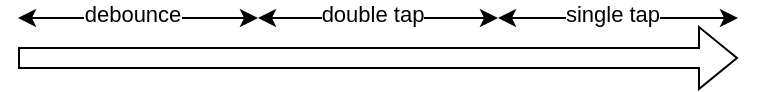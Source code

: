 <mxfile version="28.1.2" pages="5">
  <diagram name="Page-1" id="ReUejXJAhNZUYpceg3in">
    <mxGraphModel dx="1426" dy="841" grid="1" gridSize="10" guides="1" tooltips="1" connect="1" arrows="1" fold="1" page="1" pageScale="1" pageWidth="1100" pageHeight="850" math="0" shadow="0">
      <root>
        <mxCell id="0" />
        <mxCell id="1" parent="0" />
        <mxCell id="6SS8QiiK82ZBlSGF17Xy-1" value="" style="shape=flexArrow;endArrow=classic;html=1;rounded=0;" edge="1" parent="1">
          <mxGeometry width="50" height="50" relative="1" as="geometry">
            <mxPoint x="320" y="420" as="sourcePoint" />
            <mxPoint x="680" y="420" as="targetPoint" />
          </mxGeometry>
        </mxCell>
        <mxCell id="6SS8QiiK82ZBlSGF17Xy-4" value="" style="endArrow=classic;startArrow=classic;html=1;rounded=0;" edge="1" parent="1">
          <mxGeometry width="50" height="50" relative="1" as="geometry">
            <mxPoint x="320" y="400" as="sourcePoint" />
            <mxPoint x="440" y="400" as="targetPoint" />
          </mxGeometry>
        </mxCell>
        <mxCell id="6SS8QiiK82ZBlSGF17Xy-5" value="debounce" style="edgeLabel;html=1;align=center;verticalAlign=middle;resizable=0;points=[];" vertex="1" connectable="0" parent="6SS8QiiK82ZBlSGF17Xy-4">
          <mxGeometry x="-0.05" y="2" relative="1" as="geometry">
            <mxPoint as="offset" />
          </mxGeometry>
        </mxCell>
        <mxCell id="6SS8QiiK82ZBlSGF17Xy-6" value="" style="endArrow=classic;startArrow=classic;html=1;rounded=0;" edge="1" parent="1">
          <mxGeometry width="50" height="50" relative="1" as="geometry">
            <mxPoint x="440" y="400" as="sourcePoint" />
            <mxPoint x="560" y="400" as="targetPoint" />
          </mxGeometry>
        </mxCell>
        <mxCell id="6SS8QiiK82ZBlSGF17Xy-7" value="double tap" style="edgeLabel;html=1;align=center;verticalAlign=middle;resizable=0;points=[];" vertex="1" connectable="0" parent="6SS8QiiK82ZBlSGF17Xy-6">
          <mxGeometry x="-0.05" y="2" relative="1" as="geometry">
            <mxPoint as="offset" />
          </mxGeometry>
        </mxCell>
        <mxCell id="6SS8QiiK82ZBlSGF17Xy-9" value="" style="endArrow=classic;startArrow=classic;html=1;rounded=0;" edge="1" parent="1">
          <mxGeometry width="50" height="50" relative="1" as="geometry">
            <mxPoint x="560" y="400" as="sourcePoint" />
            <mxPoint x="680" y="400" as="targetPoint" />
          </mxGeometry>
        </mxCell>
        <mxCell id="6SS8QiiK82ZBlSGF17Xy-10" value="single tap" style="edgeLabel;html=1;align=center;verticalAlign=middle;resizable=0;points=[];" vertex="1" connectable="0" parent="6SS8QiiK82ZBlSGF17Xy-9">
          <mxGeometry x="-0.05" y="2" relative="1" as="geometry">
            <mxPoint as="offset" />
          </mxGeometry>
        </mxCell>
      </root>
    </mxGraphModel>
  </diagram>
  <diagram id="ygXxqltxCK9XDOt3eU2M" name="Page-2">
    <mxGraphModel dx="1426" dy="841" grid="0" gridSize="10" guides="1" tooltips="1" connect="1" arrows="1" fold="1" page="1" pageScale="1" pageWidth="1100" pageHeight="850" math="0" shadow="0">
      <root>
        <mxCell id="0" />
        <mxCell id="1" parent="0" />
        <mxCell id="eC-SbuWF9aPsMT2iXi_P-1" value="Messages" style="strokeWidth=1;shadow=0;dashed=0;align=center;html=1;shape=mxgraph.mockup.buttons.button;strokeColor=#666666;fontColor=#ffffff;mainText=;buttonStyle=round;fontSize=17;fontStyle=1;fillColor=#008cff;whiteSpace=wrap;" vertex="1" parent="1">
          <mxGeometry x="190" y="190" width="150" height="50" as="geometry" />
        </mxCell>
        <mxCell id="eC-SbuWF9aPsMT2iXi_P-2" value="Mail" style="strokeWidth=1;shadow=0;dashed=0;align=center;html=1;shape=mxgraph.mockup.buttons.button;strokeColor=#666666;fontColor=#ffffff;mainText=;buttonStyle=round;fontSize=17;fontStyle=1;fillColor=#008cff;whiteSpace=wrap;" vertex="1" parent="1">
          <mxGeometry x="385" y="190" width="150" height="50" as="geometry" />
        </mxCell>
        <mxCell id="eC-SbuWF9aPsMT2iXi_P-3" value="Contacts" style="strokeWidth=1;shadow=0;dashed=0;align=center;html=1;shape=mxgraph.mockup.buttons.button;strokeColor=#666666;fontColor=#ffffff;mainText=;buttonStyle=round;fontSize=17;fontStyle=1;fillColor=#008cff;whiteSpace=wrap;" vertex="1" parent="1">
          <mxGeometry x="580" y="190" width="150" height="50" as="geometry" />
        </mxCell>
        <mxCell id="eC-SbuWF9aPsMT2iXi_P-4" value="News" style="strokeWidth=1;shadow=0;dashed=0;align=center;html=1;shape=mxgraph.mockup.buttons.button;strokeColor=#666666;fontColor=#ffffff;mainText=;buttonStyle=round;fontSize=17;fontStyle=1;fillColor=#008cff;whiteSpace=wrap;" vertex="1" parent="1">
          <mxGeometry x="190" y="280" width="150" height="50" as="geometry" />
        </mxCell>
        <mxCell id="eC-SbuWF9aPsMT2iXi_P-5" value="Settings" style="strokeWidth=1;shadow=0;dashed=0;align=center;html=1;shape=mxgraph.mockup.buttons.button;strokeColor=#666666;fontColor=#ffffff;mainText=;buttonStyle=round;fontSize=17;fontStyle=1;fillColor=#008cff;whiteSpace=wrap;" vertex="1" parent="1">
          <mxGeometry x="580" y="280" width="150" height="50" as="geometry" />
        </mxCell>
        <mxCell id="eC-SbuWF9aPsMT2iXi_P-6" value="Maps" style="strokeWidth=1;shadow=0;dashed=0;align=center;html=1;shape=mxgraph.mockup.buttons.button;strokeColor=#666666;fontColor=#ffffff;mainText=;buttonStyle=round;fontSize=17;fontStyle=1;fillColor=#008cff;whiteSpace=wrap;" vertex="1" parent="1">
          <mxGeometry x="385" y="280" width="150" height="50" as="geometry" />
        </mxCell>
        <mxCell id="nWR7NGQNv7gU1WOCQf8a-20" value="" style="group" vertex="1" connectable="0" parent="1">
          <mxGeometry x="958" y="381" width="80" height="188" as="geometry" />
        </mxCell>
        <mxCell id="nWR7NGQNv7gU1WOCQf8a-5" value="" style="group" vertex="1" connectable="0" parent="nWR7NGQNv7gU1WOCQf8a-20">
          <mxGeometry width="80" height="80" as="geometry" />
        </mxCell>
        <mxCell id="nWR7NGQNv7gU1WOCQf8a-1" value="" style="ellipse;whiteSpace=wrap;html=1;aspect=fixed;" vertex="1" parent="nWR7NGQNv7gU1WOCQf8a-5">
          <mxGeometry width="80" height="80" as="geometry" />
        </mxCell>
        <mxCell id="nWR7NGQNv7gU1WOCQf8a-2" value="" style="shape=flexArrow;endArrow=classic;html=1;rounded=0;fillColor=#000000;" edge="1" parent="nWR7NGQNv7gU1WOCQf8a-5">
          <mxGeometry width="50" height="50" relative="1" as="geometry">
            <mxPoint x="39.5" y="65" as="sourcePoint" />
            <mxPoint x="39.5" y="15" as="targetPoint" />
          </mxGeometry>
        </mxCell>
        <mxCell id="nWR7NGQNv7gU1WOCQf8a-6" value="" style="group" vertex="1" connectable="0" parent="nWR7NGQNv7gU1WOCQf8a-20">
          <mxGeometry y="108" width="80" height="80" as="geometry" />
        </mxCell>
        <mxCell id="nWR7NGQNv7gU1WOCQf8a-3" value="" style="ellipse;whiteSpace=wrap;html=1;aspect=fixed;direction=south;" vertex="1" parent="nWR7NGQNv7gU1WOCQf8a-6">
          <mxGeometry width="80" height="80" as="geometry" />
        </mxCell>
        <mxCell id="nWR7NGQNv7gU1WOCQf8a-4" value="" style="shape=flexArrow;endArrow=classic;html=1;rounded=0;fillColor=#000000;" edge="1" parent="nWR7NGQNv7gU1WOCQf8a-6">
          <mxGeometry width="50" height="50" relative="1" as="geometry">
            <mxPoint x="39.5" y="15" as="sourcePoint" />
            <mxPoint x="39.5" y="65" as="targetPoint" />
          </mxGeometry>
        </mxCell>
        <mxCell id="nWR7NGQNv7gU1WOCQf8a-18" value="" style="group" vertex="1" connectable="0" parent="1">
          <mxGeometry x="952" y="160" width="80" height="80" as="geometry" />
        </mxCell>
        <mxCell id="nWR7NGQNv7gU1WOCQf8a-11" value="" style="ellipse;whiteSpace=wrap;html=1;aspect=fixed;" vertex="1" parent="nWR7NGQNv7gU1WOCQf8a-18">
          <mxGeometry width="80" height="80" as="geometry" />
        </mxCell>
        <mxCell id="nWR7NGQNv7gU1WOCQf8a-12" value="" style="shape=cross;whiteSpace=wrap;html=1;fillColor=#000000;" vertex="1" parent="nWR7NGQNv7gU1WOCQf8a-18">
          <mxGeometry x="20" y="18" width="40" height="44" as="geometry" />
        </mxCell>
        <mxCell id="7SvTr6rznGDat2rLBhjm-1" value="" style="ellipse;whiteSpace=wrap;html=1;aspect=fixed;fillColor=#B3B3B3;" vertex="1" parent="1">
          <mxGeometry x="952" y="265" width="80" height="80" as="geometry" />
        </mxCell>
        <mxCell id="7SvTr6rznGDat2rLBhjm-2" value="" style="rounded=0;whiteSpace=wrap;html=1;fillColor=#000000;" vertex="1" parent="1">
          <mxGeometry x="973" y="301" width="39" height="12" as="geometry" />
        </mxCell>
      </root>
    </mxGraphModel>
  </diagram>
  <diagram id="Dc79TZ4oFMiQx0SJVZZh" name="Page-3">
    <mxGraphModel dx="1426" dy="841" grid="0" gridSize="10" guides="1" tooltips="1" connect="1" arrows="1" fold="1" page="1" pageScale="1" pageWidth="1100" pageHeight="850" math="0" shadow="0">
      <root>
        <mxCell id="0" />
        <mxCell id="1" parent="0" />
        <mxCell id="uLDYfGS9BdWbdLWny1Mr-7" value="" style="group" vertex="1" connectable="0" parent="1">
          <mxGeometry x="985" y="378" width="80" height="188" as="geometry" />
        </mxCell>
        <mxCell id="uLDYfGS9BdWbdLWny1Mr-8" value="" style="group" vertex="1" connectable="0" parent="uLDYfGS9BdWbdLWny1Mr-7">
          <mxGeometry width="80" height="80" as="geometry" />
        </mxCell>
        <mxCell id="uLDYfGS9BdWbdLWny1Mr-9" value="" style="ellipse;whiteSpace=wrap;html=1;aspect=fixed;" vertex="1" parent="uLDYfGS9BdWbdLWny1Mr-8">
          <mxGeometry width="80" height="80" as="geometry" />
        </mxCell>
        <mxCell id="uLDYfGS9BdWbdLWny1Mr-10" value="" style="shape=flexArrow;endArrow=classic;html=1;rounded=0;fillColor=#000000;" edge="1" parent="uLDYfGS9BdWbdLWny1Mr-8">
          <mxGeometry width="50" height="50" relative="1" as="geometry">
            <mxPoint x="39.5" y="65" as="sourcePoint" />
            <mxPoint x="39.5" y="15" as="targetPoint" />
          </mxGeometry>
        </mxCell>
        <mxCell id="uLDYfGS9BdWbdLWny1Mr-11" value="" style="group" vertex="1" connectable="0" parent="uLDYfGS9BdWbdLWny1Mr-7">
          <mxGeometry y="108" width="80" height="80" as="geometry" />
        </mxCell>
        <mxCell id="uLDYfGS9BdWbdLWny1Mr-12" value="" style="ellipse;whiteSpace=wrap;html=1;aspect=fixed;direction=south;" vertex="1" parent="uLDYfGS9BdWbdLWny1Mr-11">
          <mxGeometry width="80" height="80" as="geometry" />
        </mxCell>
        <mxCell id="uLDYfGS9BdWbdLWny1Mr-13" value="" style="shape=flexArrow;endArrow=classic;html=1;rounded=0;fillColor=#000000;" edge="1" parent="uLDYfGS9BdWbdLWny1Mr-11">
          <mxGeometry width="50" height="50" relative="1" as="geometry">
            <mxPoint x="39.5" y="15" as="sourcePoint" />
            <mxPoint x="39.5" y="65" as="targetPoint" />
          </mxGeometry>
        </mxCell>
        <mxCell id="uLDYfGS9BdWbdLWny1Mr-14" value="" style="group;fillColor=default;container=0;" vertex="1" connectable="0" parent="1">
          <mxGeometry x="983" y="160" width="80" height="188" as="geometry" />
        </mxCell>
        <mxCell id="uLDYfGS9BdWbdLWny1Mr-21" value="" style="shape=flexArrow;endArrow=classic;html=1;rounded=0;endWidth=26;endSize=10;" edge="1" parent="1">
          <mxGeometry width="50" height="50" relative="1" as="geometry">
            <mxPoint x="918" y="347" as="sourcePoint" />
            <mxPoint x="985" y="394" as="targetPoint" />
          </mxGeometry>
        </mxCell>
        <mxCell id="uLDYfGS9BdWbdLWny1Mr-22" value="Messages" style="strokeWidth=1;shadow=0;dashed=0;align=center;html=1;shape=mxgraph.mockup.buttons.button;strokeColor=#666666;fontColor=#ffffff;mainText=;buttonStyle=round;fontSize=17;fontStyle=1;fillColor=#008cff;whiteSpace=wrap;" vertex="1" parent="1">
          <mxGeometry x="76" y="214" width="229" height="133" as="geometry" />
        </mxCell>
        <mxCell id="uLDYfGS9BdWbdLWny1Mr-23" value="Mail" style="strokeWidth=1;shadow=0;dashed=0;align=center;html=1;shape=mxgraph.mockup.buttons.button;strokeColor=#666666;fontColor=#ffffff;mainText=;buttonStyle=round;fontSize=17;fontStyle=1;fillColor=#008cff;whiteSpace=wrap;" vertex="1" parent="1">
          <mxGeometry x="365" y="214" width="229" height="133" as="geometry" />
        </mxCell>
        <mxCell id="uLDYfGS9BdWbdLWny1Mr-24" value="Contacts" style="strokeWidth=1;shadow=0;dashed=0;align=center;html=1;shape=mxgraph.mockup.buttons.button;strokeColor=#666666;fontColor=#ffffff;mainText=;buttonStyle=round;fontSize=17;fontStyle=1;fillColor=#008cff;whiteSpace=wrap;" vertex="1" parent="1">
          <mxGeometry x="653" y="214" width="229" height="133" as="geometry" />
        </mxCell>
        <mxCell id="uLDYfGS9BdWbdLWny1Mr-25" value="News" style="strokeWidth=1;shadow=0;dashed=0;align=center;html=1;shape=mxgraph.mockup.buttons.button;strokeColor=#666666;fontColor=#ffffff;mainText=;buttonStyle=round;fontSize=17;fontStyle=1;fillColor=#008cff;whiteSpace=wrap;" vertex="1" parent="1">
          <mxGeometry x="76" y="400" width="229" height="133" as="geometry" />
        </mxCell>
        <mxCell id="uLDYfGS9BdWbdLWny1Mr-26" value="Maps" style="strokeWidth=1;shadow=0;dashed=0;align=center;html=1;shape=mxgraph.mockup.buttons.button;strokeColor=#666666;fontColor=#ffffff;mainText=;buttonStyle=round;fontSize=17;fontStyle=1;fillColor=#008cff;whiteSpace=wrap;" vertex="1" parent="1">
          <mxGeometry x="365" y="400" width="229" height="133" as="geometry" />
        </mxCell>
        <mxCell id="uLDYfGS9BdWbdLWny1Mr-27" value="Settings" style="strokeWidth=1;shadow=0;dashed=0;align=center;html=1;shape=mxgraph.mockup.buttons.button;strokeColor=#666666;fontColor=#ffffff;mainText=;buttonStyle=round;fontSize=17;fontStyle=1;fillColor=#008cff;whiteSpace=wrap;" vertex="1" parent="1">
          <mxGeometry x="653" y="395" width="229" height="133" as="geometry" />
        </mxCell>
        <mxCell id="uLDYfGS9BdWbdLWny1Mr-18" value="" style="group" vertex="1" connectable="0" parent="1">
          <mxGeometry x="983" y="160" width="80" height="80" as="geometry" />
        </mxCell>
        <mxCell id="uLDYfGS9BdWbdLWny1Mr-19" value="" style="ellipse;whiteSpace=wrap;html=1;aspect=fixed;" vertex="1" parent="uLDYfGS9BdWbdLWny1Mr-18">
          <mxGeometry width="80" height="80" as="geometry" />
        </mxCell>
        <mxCell id="uLDYfGS9BdWbdLWny1Mr-20" value="" style="shape=cross;whiteSpace=wrap;html=1;fillColor=#000000;" vertex="1" parent="uLDYfGS9BdWbdLWny1Mr-18">
          <mxGeometry x="20" y="18" width="40" height="44" as="geometry" />
        </mxCell>
        <mxCell id="AlaWXcsyv7g6KsVGeCkd-2" value="" style="ellipse;whiteSpace=wrap;html=1;aspect=fixed;fillColor=#B3B3B3;" vertex="1" parent="1">
          <mxGeometry x="983" y="267" width="80" height="80" as="geometry" />
        </mxCell>
        <mxCell id="uLDYfGS9BdWbdLWny1Mr-17" value="" style="rounded=0;whiteSpace=wrap;html=1;fillColor=#000000;" vertex="1" parent="1">
          <mxGeometry x="1004" y="303" width="39" height="12" as="geometry" />
        </mxCell>
      </root>
    </mxGraphModel>
  </diagram>
  <diagram id="2j9DZ5aliUoSMO-4xugL" name="Page-4">
    <mxGraphModel dx="1426" dy="849" grid="1" gridSize="10" guides="1" tooltips="1" connect="1" arrows="1" fold="1" page="1" pageScale="1" pageWidth="850" pageHeight="1100" math="0" shadow="0">
      <root>
        <mxCell id="0" />
        <mxCell id="1" parent="0" />
        <mxCell id="uy3k8tmLoOSgzFtvWu8e-12" value="" style="strokeWidth=1;shadow=0;dashed=0;align=center;html=1;shape=mxgraph.mockup.buttons.button;strokeColor=#666666;fontColor=#ffffff;mainText=;buttonStyle=round;fontSize=17;fontStyle=1;fillColor=#FFD966;whiteSpace=wrap;" vertex="1" parent="1">
          <mxGeometry x="80" y="180" width="240" height="133" as="geometry" />
        </mxCell>
        <mxCell id="uy3k8tmLoOSgzFtvWu8e-33" value="" style="group" vertex="1" connectable="0" parent="1">
          <mxGeometry x="145" y="110" width="280" height="170" as="geometry" />
        </mxCell>
        <mxCell id="uy3k8tmLoOSgzFtvWu8e-15" value="" style="strokeWidth=1;shadow=0;dashed=0;align=center;html=1;shape=mxgraph.mockup.buttons.button;strokeColor=#666666;fontColor=#ffffff;mainText=;buttonStyle=round;fontSize=17;fontStyle=1;fillColor=#008cff;whiteSpace=wrap;opacity=60;" vertex="1" parent="uy3k8tmLoOSgzFtvWu8e-33">
          <mxGeometry x="20" y="21" width="240" height="133" as="geometry" />
        </mxCell>
        <mxCell id="uy3k8tmLoOSgzFtvWu8e-22" value="" style="endArrow=none;html=1;rounded=0;" edge="1" parent="uy3k8tmLoOSgzFtvWu8e-33">
          <mxGeometry width="50" height="50" relative="1" as="geometry">
            <mxPoint x="140" y="170" as="sourcePoint" />
            <mxPoint x="140" as="targetPoint" />
          </mxGeometry>
        </mxCell>
        <mxCell id="uy3k8tmLoOSgzFtvWu8e-24" value="" style="endArrow=none;html=1;rounded=0;" edge="1" parent="uy3k8tmLoOSgzFtvWu8e-33">
          <mxGeometry width="50" height="50" relative="1" as="geometry">
            <mxPoint y="90" as="sourcePoint" />
            <mxPoint x="280" y="90" as="targetPoint" />
          </mxGeometry>
        </mxCell>
      </root>
    </mxGraphModel>
  </diagram>
  <diagram id="D8kfNDh2xh5PO_O7ufFX" name="Page-5">
    <mxGraphModel dx="1622" dy="1570" grid="1" gridSize="10" guides="1" tooltips="1" connect="1" arrows="1" fold="1" page="1" pageScale="1" pageWidth="850" pageHeight="1100" math="0" shadow="0">
      <root>
        <mxCell id="0" />
        <mxCell id="1" parent="0" />
        <mxCell id="rzPouIs4uU39w_d6DX8F-15" style="edgeStyle=orthogonalEdgeStyle;rounded=0;orthogonalLoop=1;jettySize=auto;html=1;" edge="1" parent="1" source="rzPouIs4uU39w_d6DX8F-3" target="rzPouIs4uU39w_d6DX8F-5">
          <mxGeometry relative="1" as="geometry" />
        </mxCell>
        <mxCell id="rzPouIs4uU39w_d6DX8F-22" value="&lt;font style=&quot;font-size: 14px;&quot;&gt;button press&lt;/font&gt;" style="edgeLabel;html=1;align=center;verticalAlign=middle;resizable=0;points=[];" vertex="1" connectable="0" parent="rzPouIs4uU39w_d6DX8F-15">
          <mxGeometry x="0.439" relative="1" as="geometry">
            <mxPoint y="-16" as="offset" />
          </mxGeometry>
        </mxCell>
        <mxCell id="rzPouIs4uU39w_d6DX8F-16" style="edgeStyle=orthogonalEdgeStyle;rounded=0;orthogonalLoop=1;jettySize=auto;html=1;" edge="1" parent="1" source="rzPouIs4uU39w_d6DX8F-3" target="rzPouIs4uU39w_d6DX8F-7">
          <mxGeometry relative="1" as="geometry" />
        </mxCell>
        <mxCell id="rzPouIs4uU39w_d6DX8F-39" value="&lt;span style=&quot;font-size: 14px;&quot;&gt;box&lt;/span&gt;&lt;br style=&quot;font-size: 14px;&quot;&gt;&lt;span style=&quot;font-size: 14px;&quot;&gt;press&lt;/span&gt;" style="edgeLabel;html=1;align=center;verticalAlign=middle;resizable=0;points=[];" vertex="1" connectable="0" parent="rzPouIs4uU39w_d6DX8F-16">
          <mxGeometry x="0.501" y="-2" relative="1" as="geometry">
            <mxPoint x="2" y="11" as="offset" />
          </mxGeometry>
        </mxCell>
        <mxCell id="rzPouIs4uU39w_d6DX8F-3" value="&lt;span style=&quot;text-align: left;&quot;&gt;START&lt;/span&gt;" style="ellipse;whiteSpace=wrap;html=1;" vertex="1" parent="1">
          <mxGeometry x="-500" y="-270" width="120" height="80" as="geometry" />
        </mxCell>
        <mxCell id="rzPouIs4uU39w_d6DX8F-17" style="edgeStyle=orthogonalEdgeStyle;rounded=0;orthogonalLoop=1;jettySize=auto;html=1;" edge="1" parent="1" source="rzPouIs4uU39w_d6DX8F-5" target="rzPouIs4uU39w_d6DX8F-8">
          <mxGeometry relative="1" as="geometry" />
        </mxCell>
        <mxCell id="rzPouIs4uU39w_d6DX8F-23" value="&lt;span style=&quot;font-size: 14px;&quot;&gt;box&lt;br&gt;press&lt;/span&gt;" style="edgeLabel;html=1;align=center;verticalAlign=middle;resizable=0;points=[];" vertex="1" connectable="0" parent="rzPouIs4uU39w_d6DX8F-17">
          <mxGeometry x="-0.114" relative="1" as="geometry">
            <mxPoint as="offset" />
          </mxGeometry>
        </mxCell>
        <mxCell id="rzPouIs4uU39w_d6DX8F-5" value="&lt;span style=&quot;text-align: left;&quot;&gt;BUTTON_PRESS&lt;/span&gt;" style="ellipse;whiteSpace=wrap;html=1;" vertex="1" parent="1">
          <mxGeometry x="-335" y="-370" width="120" height="80" as="geometry" />
        </mxCell>
        <mxCell id="rzPouIs4uU39w_d6DX8F-19" style="edgeStyle=orthogonalEdgeStyle;rounded=0;orthogonalLoop=1;jettySize=auto;html=1;" edge="1" parent="1" source="rzPouIs4uU39w_d6DX8F-6" target="rzPouIs4uU39w_d6DX8F-10">
          <mxGeometry relative="1" as="geometry" />
        </mxCell>
        <mxCell id="rzPouIs4uU39w_d6DX8F-25" value="&lt;span style=&quot;font-size: 14px;&quot;&gt;box&lt;br&gt;release&lt;/span&gt;" style="edgeLabel;html=1;align=center;verticalAlign=middle;resizable=0;points=[];" vertex="1" connectable="0" parent="rzPouIs4uU39w_d6DX8F-19">
          <mxGeometry x="-0.315" y="1" relative="1" as="geometry">
            <mxPoint x="1" y="-4" as="offset" />
          </mxGeometry>
        </mxCell>
        <mxCell id="rzPouIs4uU39w_d6DX8F-6" value="&lt;span style=&quot;text-align: left;&quot;&gt;BUTTON_RELEASE&lt;/span&gt;" style="ellipse;whiteSpace=wrap;html=1;" vertex="1" parent="1">
          <mxGeometry x="-335" y="-655" width="120" height="80" as="geometry" />
        </mxCell>
        <mxCell id="rzPouIs4uU39w_d6DX8F-37" style="edgeStyle=orthogonalEdgeStyle;rounded=0;orthogonalLoop=1;jettySize=auto;html=1;" edge="1" parent="1" source="rzPouIs4uU39w_d6DX8F-7" target="rzPouIs4uU39w_d6DX8F-9">
          <mxGeometry relative="1" as="geometry" />
        </mxCell>
        <mxCell id="rzPouIs4uU39w_d6DX8F-41" value="&lt;span style=&quot;font-size: 14px;&quot;&gt;box&lt;/span&gt;&lt;br style=&quot;font-size: 14px;&quot;&gt;&lt;span style=&quot;font-size: 14px;&quot;&gt;release&lt;/span&gt;" style="edgeLabel;html=1;align=center;verticalAlign=middle;resizable=0;points=[];" vertex="1" connectable="0" parent="rzPouIs4uU39w_d6DX8F-37">
          <mxGeometry x="-0.071" y="-2" relative="1" as="geometry">
            <mxPoint as="offset" />
          </mxGeometry>
        </mxCell>
        <mxCell id="rzPouIs4uU39w_d6DX8F-46" style="edgeStyle=orthogonalEdgeStyle;rounded=0;orthogonalLoop=1;jettySize=auto;html=1;" edge="1" parent="1" source="rzPouIs4uU39w_d6DX8F-7">
          <mxGeometry relative="1" as="geometry">
            <mxPoint x="-580" y="-340" as="targetPoint" />
          </mxGeometry>
        </mxCell>
        <mxCell id="rzPouIs4uU39w_d6DX8F-47" value="&lt;span style=&quot;font-size: 14px;&quot;&gt;box move&lt;/span&gt;" style="edgeLabel;html=1;align=center;verticalAlign=middle;resizable=0;points=[];" vertex="1" connectable="0" parent="rzPouIs4uU39w_d6DX8F-46">
          <mxGeometry x="-0.026" relative="1" as="geometry">
            <mxPoint x="51" y="-10" as="offset" />
          </mxGeometry>
        </mxCell>
        <mxCell id="rzPouIs4uU39w_d6DX8F-7" value="&lt;span style=&quot;text-align: left;&quot;&gt;BOX_PRESS&lt;/span&gt;" style="ellipse;whiteSpace=wrap;html=1;" vertex="1" parent="1">
          <mxGeometry x="-710" y="-370" width="120" height="80" as="geometry" />
        </mxCell>
        <mxCell id="rzPouIs4uU39w_d6DX8F-18" style="edgeStyle=orthogonalEdgeStyle;rounded=0;orthogonalLoop=1;jettySize=auto;html=1;" edge="1" parent="1" source="rzPouIs4uU39w_d6DX8F-8" target="rzPouIs4uU39w_d6DX8F-6">
          <mxGeometry relative="1" as="geometry" />
        </mxCell>
        <mxCell id="rzPouIs4uU39w_d6DX8F-24" value="&lt;span style=&quot;font-size: 14px;&quot;&gt;button&lt;br&gt;release&lt;/span&gt;" style="edgeLabel;html=1;align=center;verticalAlign=middle;resizable=0;points=[];" vertex="1" connectable="0" parent="rzPouIs4uU39w_d6DX8F-18">
          <mxGeometry x="-0.165" y="1" relative="1" as="geometry">
            <mxPoint as="offset" />
          </mxGeometry>
        </mxCell>
        <mxCell id="rzPouIs4uU39w_d6DX8F-32" style="edgeStyle=orthogonalEdgeStyle;rounded=0;orthogonalLoop=1;jettySize=auto;html=1;entryX=0.958;entryY=0.694;entryDx=0;entryDy=0;entryPerimeter=0;exitX=0.963;exitY=0.61;exitDx=0;exitDy=0;exitPerimeter=0;" edge="1" parent="1" source="rzPouIs4uU39w_d6DX8F-8" target="rzPouIs4uU39w_d6DX8F-8">
          <mxGeometry relative="1" as="geometry">
            <mxPoint x="-170.003" y="-522" as="targetPoint" />
            <mxPoint x="-170.003" y="-542" as="sourcePoint" />
          </mxGeometry>
        </mxCell>
        <mxCell id="rzPouIs4uU39w_d6DX8F-8" value="&lt;font style=&quot;font-size: 12px;&quot;&gt;&lt;span style=&quot;text-align: left;&quot;&gt;&lt;font style=&quot;&quot;&gt;BUTTON_&lt;/font&gt;&lt;/span&gt;&lt;span style=&quot;text-align: left;&quot;&gt;BOX_&lt;/span&gt;&lt;span style=&quot;text-align: left;&quot;&gt;&lt;font style=&quot;&quot;&gt;PRESS&lt;/font&gt;&lt;/span&gt;&lt;/font&gt;" style="ellipse;whiteSpace=wrap;html=1;" vertex="1" parent="1">
          <mxGeometry x="-345" y="-512" width="140" height="80" as="geometry" />
        </mxCell>
        <mxCell id="rzPouIs4uU39w_d6DX8F-38" style="edgeStyle=orthogonalEdgeStyle;rounded=0;orthogonalLoop=1;jettySize=auto;html=1;" edge="1" parent="1" source="rzPouIs4uU39w_d6DX8F-9" target="rzPouIs4uU39w_d6DX8F-13">
          <mxGeometry relative="1" as="geometry" />
        </mxCell>
        <mxCell id="rzPouIs4uU39w_d6DX8F-42" value="&lt;span style=&quot;font-size: 14px;&quot;&gt;TO&lt;/span&gt;" style="edgeLabel;html=1;align=center;verticalAlign=middle;resizable=0;points=[];" vertex="1" connectable="0" parent="rzPouIs4uU39w_d6DX8F-38">
          <mxGeometry x="-0.116" y="2" relative="1" as="geometry">
            <mxPoint as="offset" />
          </mxGeometry>
        </mxCell>
        <mxCell id="rzPouIs4uU39w_d6DX8F-9" value="&lt;span style=&quot;text-align: left;&quot;&gt;&lt;font style=&quot;font-size: 11px;&quot;&gt;BOX_RELEASE&lt;/font&gt;&lt;/span&gt;" style="ellipse;whiteSpace=wrap;html=1;" vertex="1" parent="1">
          <mxGeometry x="-710" y="-512" width="120" height="80" as="geometry" />
        </mxCell>
        <mxCell id="rzPouIs4uU39w_d6DX8F-20" style="edgeStyle=orthogonalEdgeStyle;rounded=0;orthogonalLoop=1;jettySize=auto;html=1;" edge="1" parent="1" source="rzPouIs4uU39w_d6DX8F-10" target="rzPouIs4uU39w_d6DX8F-12">
          <mxGeometry relative="1" as="geometry" />
        </mxCell>
        <mxCell id="rzPouIs4uU39w_d6DX8F-27" value="&lt;span style=&quot;font-size: 14px;&quot;&gt;TO&lt;/span&gt;" style="edgeLabel;html=1;align=center;verticalAlign=middle;resizable=0;points=[];" vertex="1" connectable="0" parent="rzPouIs4uU39w_d6DX8F-20">
          <mxGeometry x="-0.085" relative="1" as="geometry">
            <mxPoint as="offset" />
          </mxGeometry>
        </mxCell>
        <mxCell id="rzPouIs4uU39w_d6DX8F-10" value="&lt;font style=&quot;font-size: 12px;&quot;&gt;&lt;span style=&quot;text-align: left;&quot;&gt;&lt;font style=&quot;&quot;&gt;BUTTON_&lt;/font&gt;&lt;/span&gt;&lt;span style=&quot;text-align: left;&quot;&gt;BOX_&lt;/span&gt;&lt;span style=&quot;text-align: left;&quot;&gt;&lt;font style=&quot;&quot;&gt;RELEASE&lt;/font&gt;&lt;/span&gt;&lt;/font&gt;" style="ellipse;whiteSpace=wrap;html=1;" vertex="1" parent="1">
          <mxGeometry x="-350" y="-797" width="150" height="80" as="geometry" />
        </mxCell>
        <mxCell id="rzPouIs4uU39w_d6DX8F-12" value="&lt;font style=&quot;font-size: 12px;&quot;&gt;&lt;span style=&quot;text-align: left;&quot;&gt;&lt;font style=&quot;&quot;&gt;BUTTON_TAP&lt;/font&gt;&lt;/span&gt;&lt;/font&gt;" style="ellipse;whiteSpace=wrap;html=1;" vertex="1" parent="1">
          <mxGeometry x="-350" y="-940" width="150" height="80" as="geometry" />
        </mxCell>
        <mxCell id="rzPouIs4uU39w_d6DX8F-13" value="&lt;span style=&quot;text-align: left;&quot;&gt;&lt;font style=&quot;font-size: 11px;&quot;&gt;BOX_TAP&lt;/font&gt;&lt;/span&gt;" style="ellipse;whiteSpace=wrap;html=1;" vertex="1" parent="1">
          <mxGeometry x="-710" y="-655" width="120" height="80" as="geometry" />
        </mxCell>
        <mxCell id="rzPouIs4uU39w_d6DX8F-35" style="edgeStyle=orthogonalEdgeStyle;rounded=0;orthogonalLoop=1;jettySize=auto;html=1;" edge="1" parent="1" source="rzPouIs4uU39w_d6DX8F-8" target="rzPouIs4uU39w_d6DX8F-8">
          <mxGeometry relative="1" as="geometry" />
        </mxCell>
        <mxCell id="rzPouIs4uU39w_d6DX8F-36" value="&lt;span style=&quot;font-size: 14px;&quot;&gt;button move&lt;/span&gt;&lt;br style=&quot;font-size: 14px;&quot;&gt;&lt;span style=&quot;font-size: 14px;&quot;&gt;box move&lt;/span&gt;" style="edgeLabel;html=1;align=center;verticalAlign=middle;resizable=0;points=[];" vertex="1" connectable="0" parent="rzPouIs4uU39w_d6DX8F-35">
          <mxGeometry x="0.185" y="-2" relative="1" as="geometry">
            <mxPoint x="52" y="-6" as="offset" />
          </mxGeometry>
        </mxCell>
      </root>
    </mxGraphModel>
  </diagram>
</mxfile>
